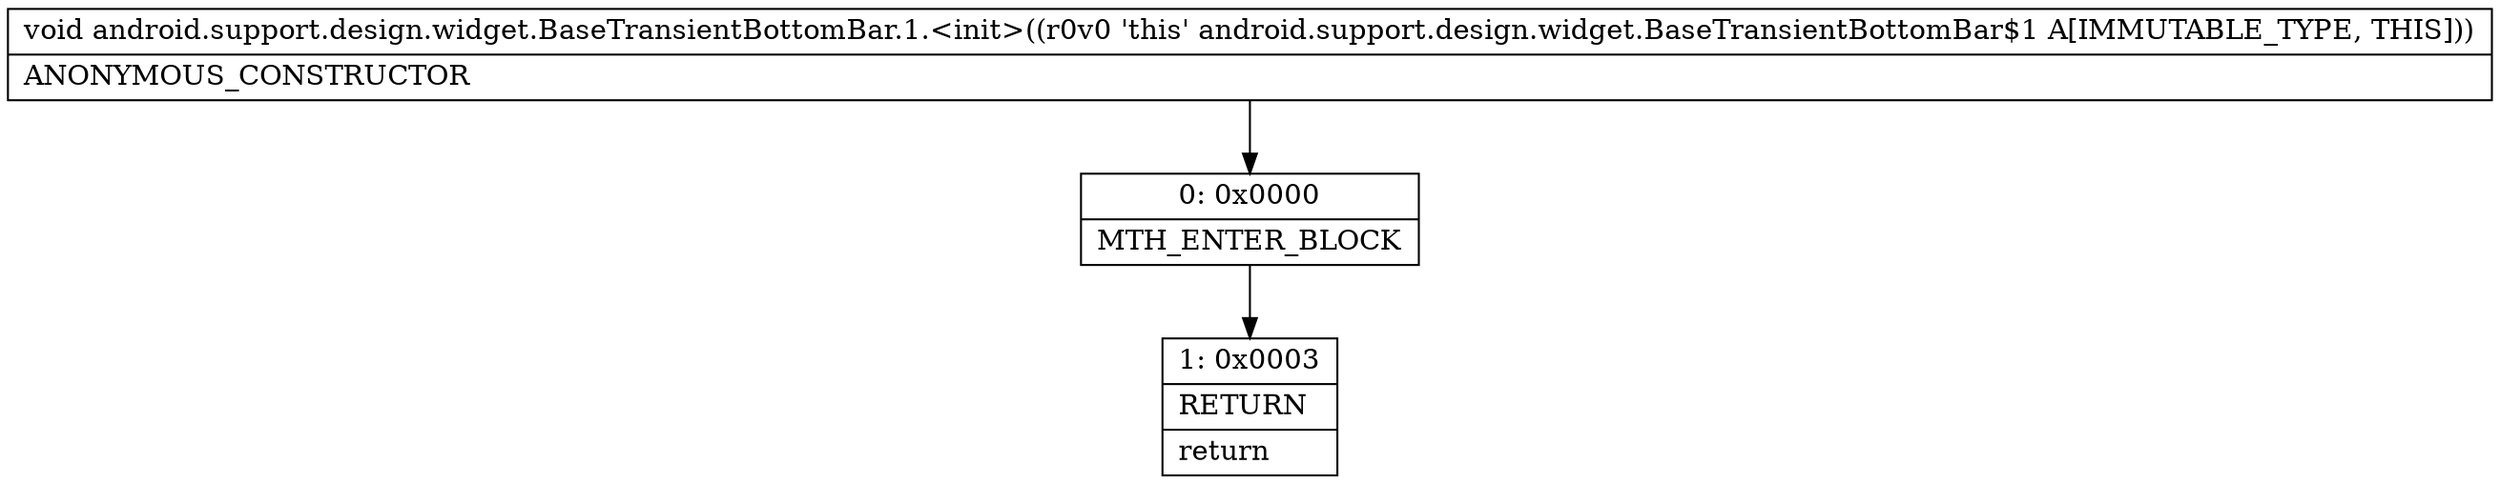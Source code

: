digraph "CFG forandroid.support.design.widget.BaseTransientBottomBar.1.\<init\>()V" {
Node_0 [shape=record,label="{0\:\ 0x0000|MTH_ENTER_BLOCK\l}"];
Node_1 [shape=record,label="{1\:\ 0x0003|RETURN\l|return\l}"];
MethodNode[shape=record,label="{void android.support.design.widget.BaseTransientBottomBar.1.\<init\>((r0v0 'this' android.support.design.widget.BaseTransientBottomBar$1 A[IMMUTABLE_TYPE, THIS]))  | ANONYMOUS_CONSTRUCTOR\l}"];
MethodNode -> Node_0;
Node_0 -> Node_1;
}

